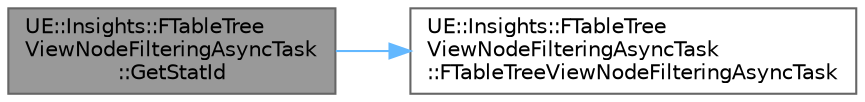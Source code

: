 digraph "UE::Insights::FTableTreeViewNodeFilteringAsyncTask::GetStatId"
{
 // INTERACTIVE_SVG=YES
 // LATEX_PDF_SIZE
  bgcolor="transparent";
  edge [fontname=Helvetica,fontsize=10,labelfontname=Helvetica,labelfontsize=10];
  node [fontname=Helvetica,fontsize=10,shape=box,height=0.2,width=0.4];
  rankdir="LR";
  Node1 [id="Node000001",label="UE::Insights::FTableTree\lViewNodeFilteringAsyncTask\l::GetStatId",height=0.2,width=0.4,color="gray40", fillcolor="grey60", style="filled", fontcolor="black",tooltip=" "];
  Node1 -> Node2 [id="edge1_Node000001_Node000002",color="steelblue1",style="solid",tooltip=" "];
  Node2 [id="Node000002",label="UE::Insights::FTableTree\lViewNodeFilteringAsyncTask\l::FTableTreeViewNodeFilteringAsyncTask",height=0.2,width=0.4,color="grey40", fillcolor="white", style="filled",URL="$d0/db1/classUE_1_1Insights_1_1FTableTreeViewNodeFilteringAsyncTask.html#a356993f30b8032e4f35a6695f0bcab43",tooltip=" "];
}

